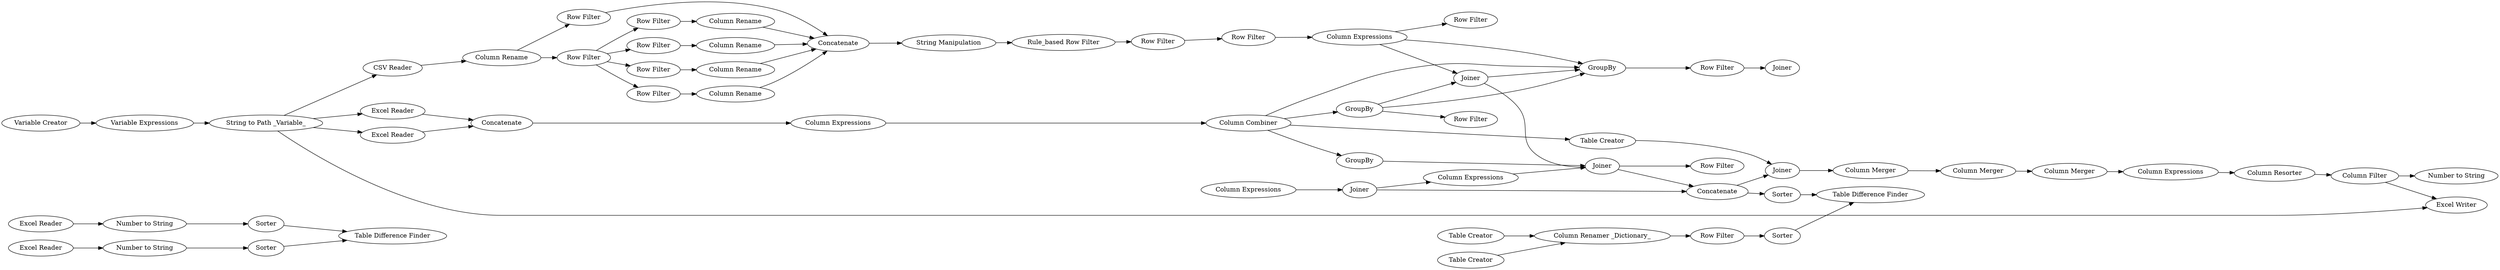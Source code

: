 digraph {
	79 -> 64
	34 -> 41
	8 -> 13
	61 -> 67
	62 -> 37
	4 -> 5
	80 -> 64
	23 -> 24
	12 -> 14
	7 -> 11
	78 -> 79
	40 -> 66
	65 -> 78
	7 -> 12
	97 -> 96
	29 -> 47
	40 -> 41
	15 -> 13
	22 -> 23
	37 -> 50
	51 -> 52
	24 -> 53
	24 -> 21
	33 -> 89
	40 -> 34
	30 -> 31
	35 -> 60
	11 -> 16
	54 -> 55
	50 -> 51
	33 -> 41
	31 -> 33
	55 -> 53
	25 -> 26
	49 -> 54
	7 -> 10
	72 -> 80
	5 -> 7
	21 -> 26
	41 -> 45
	45 -> 44
	17 -> 30
	76 -> 72
	9 -> 8
	33 -> 34
	52 -> 49
	16 -> 13
	92 -> 95
	13 -> 19
	19 -> 17
	24 -> 25
	14 -> 13
	36 -> 37
	60 -> 61
	24 -> 4
	29 -> 36
	10 -> 15
	7 -> 9
	59 -> 35
	61 -> 62
	47 -> 61
	95 -> 97
	55 -> 71
	29 -> 40
	98 -> 96
	94 -> 92
	6 -> 13
	35 -> 62
	29 -> 41
	5 -> 6
	26 -> 28
	34 -> 61
	62 -> 98
	90 -> 92
	28 -> 29
	55 [label="Column Filter"]
	7 [label="Row Filter"]
	79 [label=Sorter]
	89 [label="Row Filter"]
	9 [label="Row Filter"]
	97 [label=Sorter]
	21 [label="Excel Reader"]
	26 [label=Concatenate]
	8 [label="Column Rename"]
	17 [label="Rule_based Row Filter"]
	19 [label="String Manipulation"]
	78 [label="Number to String"]
	80 [label=Sorter]
	24 [label="String to Path _Variable_"]
	64 [label="Table Difference Finder"]
	92 [label="Column Renamer _Dictionary_"]
	49 [label="Column Expressions"]
	41 [label=GroupBy]
	98 [label=Sorter]
	31 [label="Row Filter"]
	51 [label="Column Merger"]
	6 [label="Row Filter"]
	15 [label="Column Rename"]
	25 [label="Excel Reader"]
	54 [label="Column Resorter"]
	12 [label="Row Filter"]
	59 [label="Column Expressions"]
	10 [label="Row Filter"]
	16 [label="Column Rename"]
	50 [label="Column Merger"]
	90 [label="Table Creator"]
	22 [label="Variable Creator"]
	53 [label="Excel Writer"]
	28 [label="Column Expressions"]
	67 [label="Row Filter"]
	11 [label="Row Filter"]
	4 [label="CSV Reader"]
	23 [label="Variable Expressions"]
	47 [label=GroupBy]
	61 [label=Joiner]
	72 [label="Number to String"]
	37 [label=Joiner]
	76 [label="Excel Reader"]
	14 [label="Column Rename"]
	60 [label="Column Expressions"]
	5 [label="Column Rename"]
	94 [label="Table Creator"]
	96 [label="Table Difference Finder"]
	35 [label=Joiner]
	44 [label=Joiner]
	62 [label=Concatenate]
	13 [label=Concatenate]
	29 [label="Column Combiner"]
	34 [label=Joiner]
	66 [label="Row Filter"]
	36 [label="Table Creator"]
	71 [label="Number to String"]
	65 [label="Excel Reader"]
	95 [label="Row Filter"]
	40 [label=GroupBy]
	52 [label="Column Merger"]
	33 [label="Column Expressions"]
	30 [label="Row Filter"]
	45 [label="Row Filter"]
	rankdir=LR
}
